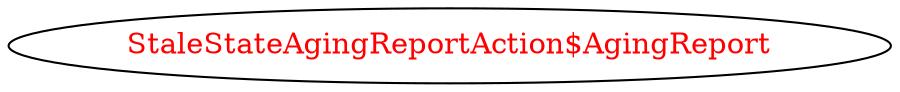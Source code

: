 digraph dependencyGraph {
 concentrate=true;
 ranksep="2.0";
 rankdir="LR"; 
 splines="ortho";
"StaleStateAgingReportAction$AgingReport" [fontcolor="red"];
}